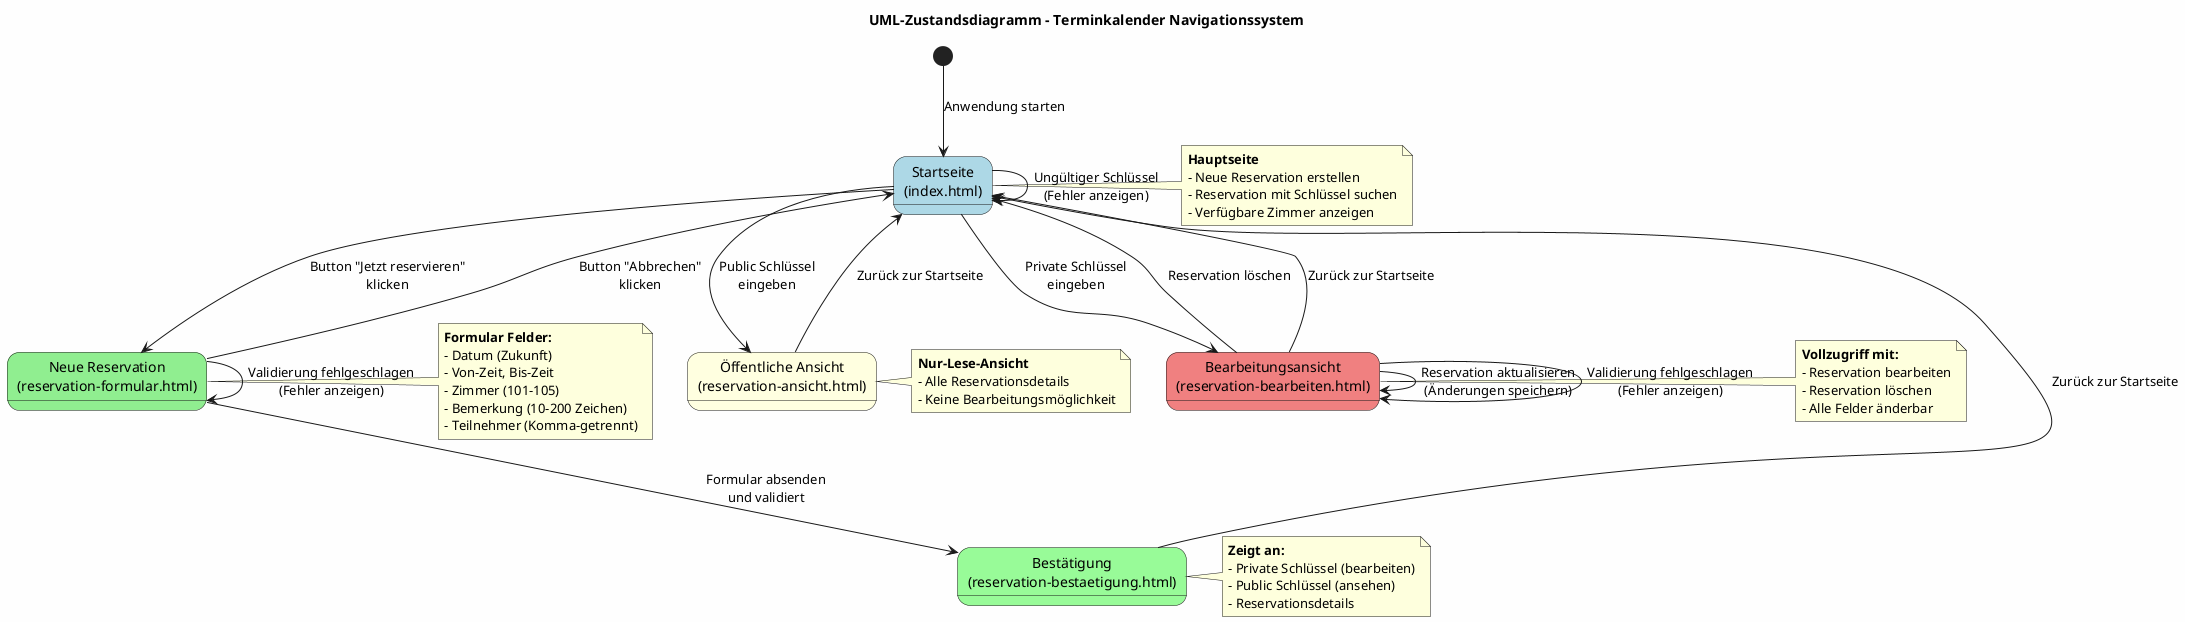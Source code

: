@startuml Zustandsdiagramm_Terminkalender

title UML-Zustandsdiagramm - Terminkalender Navigationssystem
skinparam backgroundColor #FEFEFE
skinparam state {
  BackgroundColor<<home>> LightBlue
  BackgroundColor<<form>> LightGreen
  BackgroundColor<<success>> PaleGreen
  BackgroundColor<<view>> LightYellow
  BackgroundColor<<edit>> LightCoral
}

[*] --> Startseite : Anwendung starten

state "Startseite\n(index.html)" as Startseite <<home>>
state "Neue Reservation\n(reservation-formular.html)" as NeueReservation <<form>>
state "Bestätigung\n(reservation-bestaetigung.html)" as Bestaetigung <<success>>
state "Öffentliche Ansicht\n(reservation-ansicht.html)" as OeffentlicheAnsicht <<view>>
state "Bearbeitungsansicht\n(reservation-bearbeiten.html)" as Bearbeitungsansicht <<edit>>

Startseite --> NeueReservation : Button "Jetzt reservieren"\nklicken
NeueReservation --> Startseite : Button "Abbrechen"\nklicken

NeueReservation --> NeueReservation : Validierung fehlgeschlagen\n(Fehler anzeigen)
NeueReservation --> Bestaetigung : Formular absenden\nund validiert

Bestaetigung --> Startseite : Zurück zur Startseite

Startseite --> OeffentlicheAnsicht : Public Schlüssel\neingeben
Startseite --> Bearbeitungsansicht : Private Schlüssel\neingeben

Startseite --> Startseite : Ungültiger Schlüssel\n(Fehler anzeigen)

OeffentlicheAnsicht --> Startseite : Zurück zur Startseite

Bearbeitungsansicht --> Startseite : Reservation löschen
Bearbeitungsansicht --> Bearbeitungsansicht : Reservation aktualisieren\n(Änderungen speichern)
Bearbeitungsansicht --> Bearbeitungsansicht : Validierung fehlgeschlagen\n(Fehler anzeigen)
Bearbeitungsansicht --> Startseite : Zurück zur Startseite

note right of Startseite
  **Hauptseite**
  - Neue Reservation erstellen
  - Reservation mit Schlüssel suchen
  - Verfügbare Zimmer anzeigen
end note

note right of NeueReservation
  **Formular Felder:**
  - Datum (Zukunft)
  - Von-Zeit, Bis-Zeit
  - Zimmer (101-105)
  - Bemerkung (10-200 Zeichen)
  - Teilnehmer (Komma-getrennt)
end note

note right of Bestaetigung
  **Zeigt an:**
  - Private Schlüssel (bearbeiten)
  - Public Schlüssel (ansehen)
  - Reservationsdetails
end note

note right of OeffentlicheAnsicht
  **Nur-Lese-Ansicht**
  - Alle Reservationsdetails
  - Keine Bearbeitungsmöglichkeit
end note

note right of Bearbeitungsansicht
  **Vollzugriff mit:**
  - Reservation bearbeiten
  - Reservation löschen
  - Alle Felder änderbar
end note

@enduml
